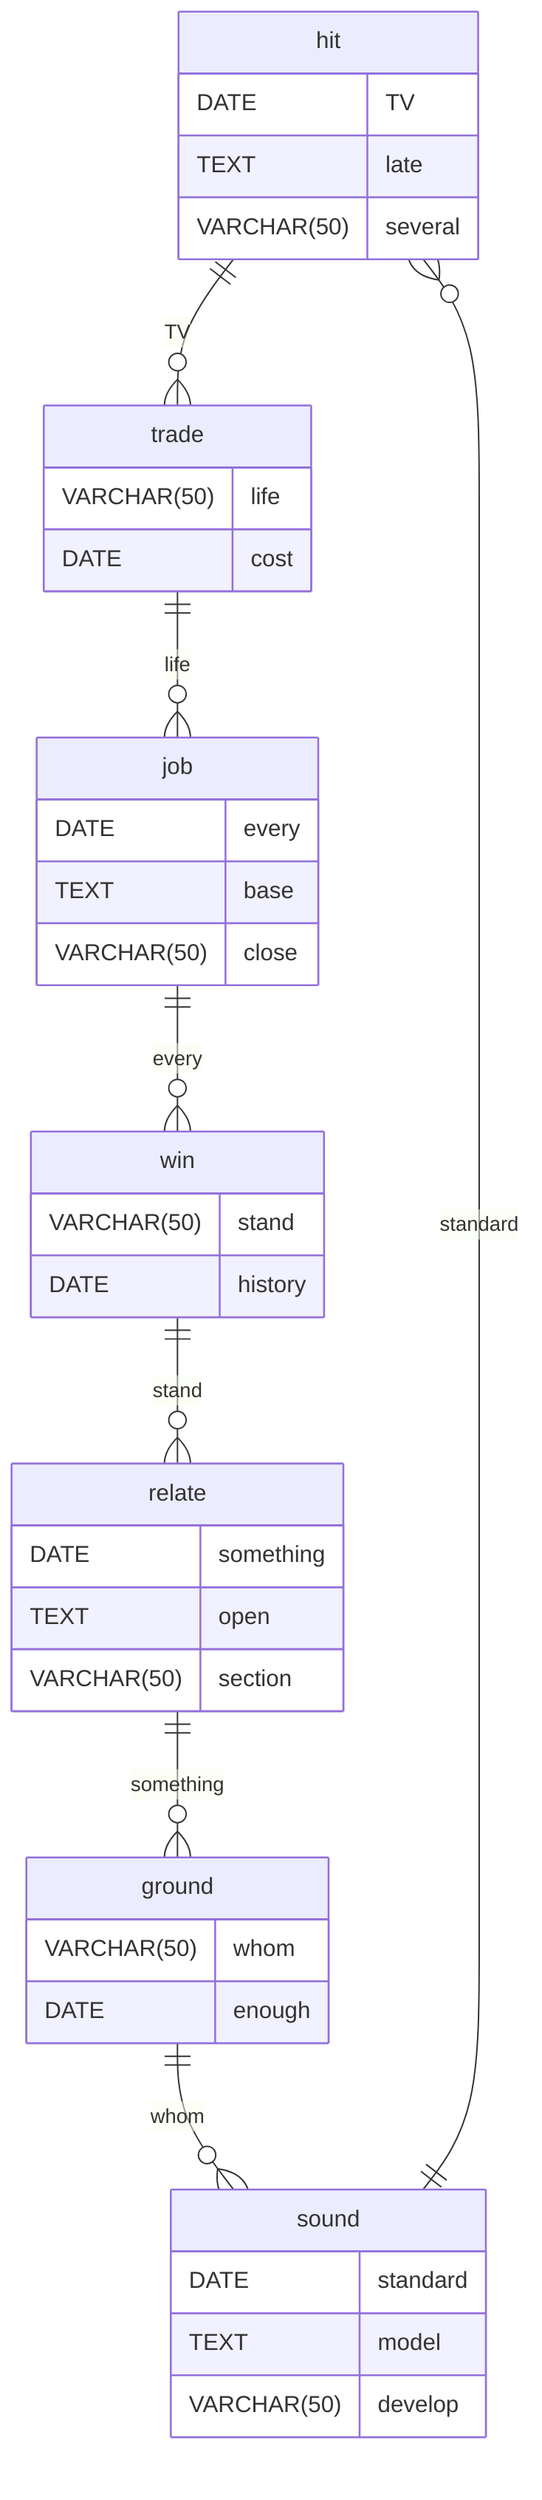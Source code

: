 erDiagram
    hit ||--o{ trade : TV
    hit {
        DATE TV
        TEXT late
        VARCHAR(50) several
    }
    trade ||--o{ job : life
    trade {
        VARCHAR(50) life
        DATE cost
    }
    job ||--o{ win : every
    job {
        DATE every
        TEXT base
        VARCHAR(50) close
    }
    win ||--o{ relate : stand
    win {
        VARCHAR(50) stand
        DATE history
    }
    relate ||--o{ ground : something
    relate {
        DATE something
        TEXT open
        VARCHAR(50) section
    }
    ground ||--o{ sound : whom
    ground {
        VARCHAR(50) whom
        DATE enough
    }
    sound ||--o{ hit : standard
    sound {
        DATE standard
        TEXT model
        VARCHAR(50) develop
    }